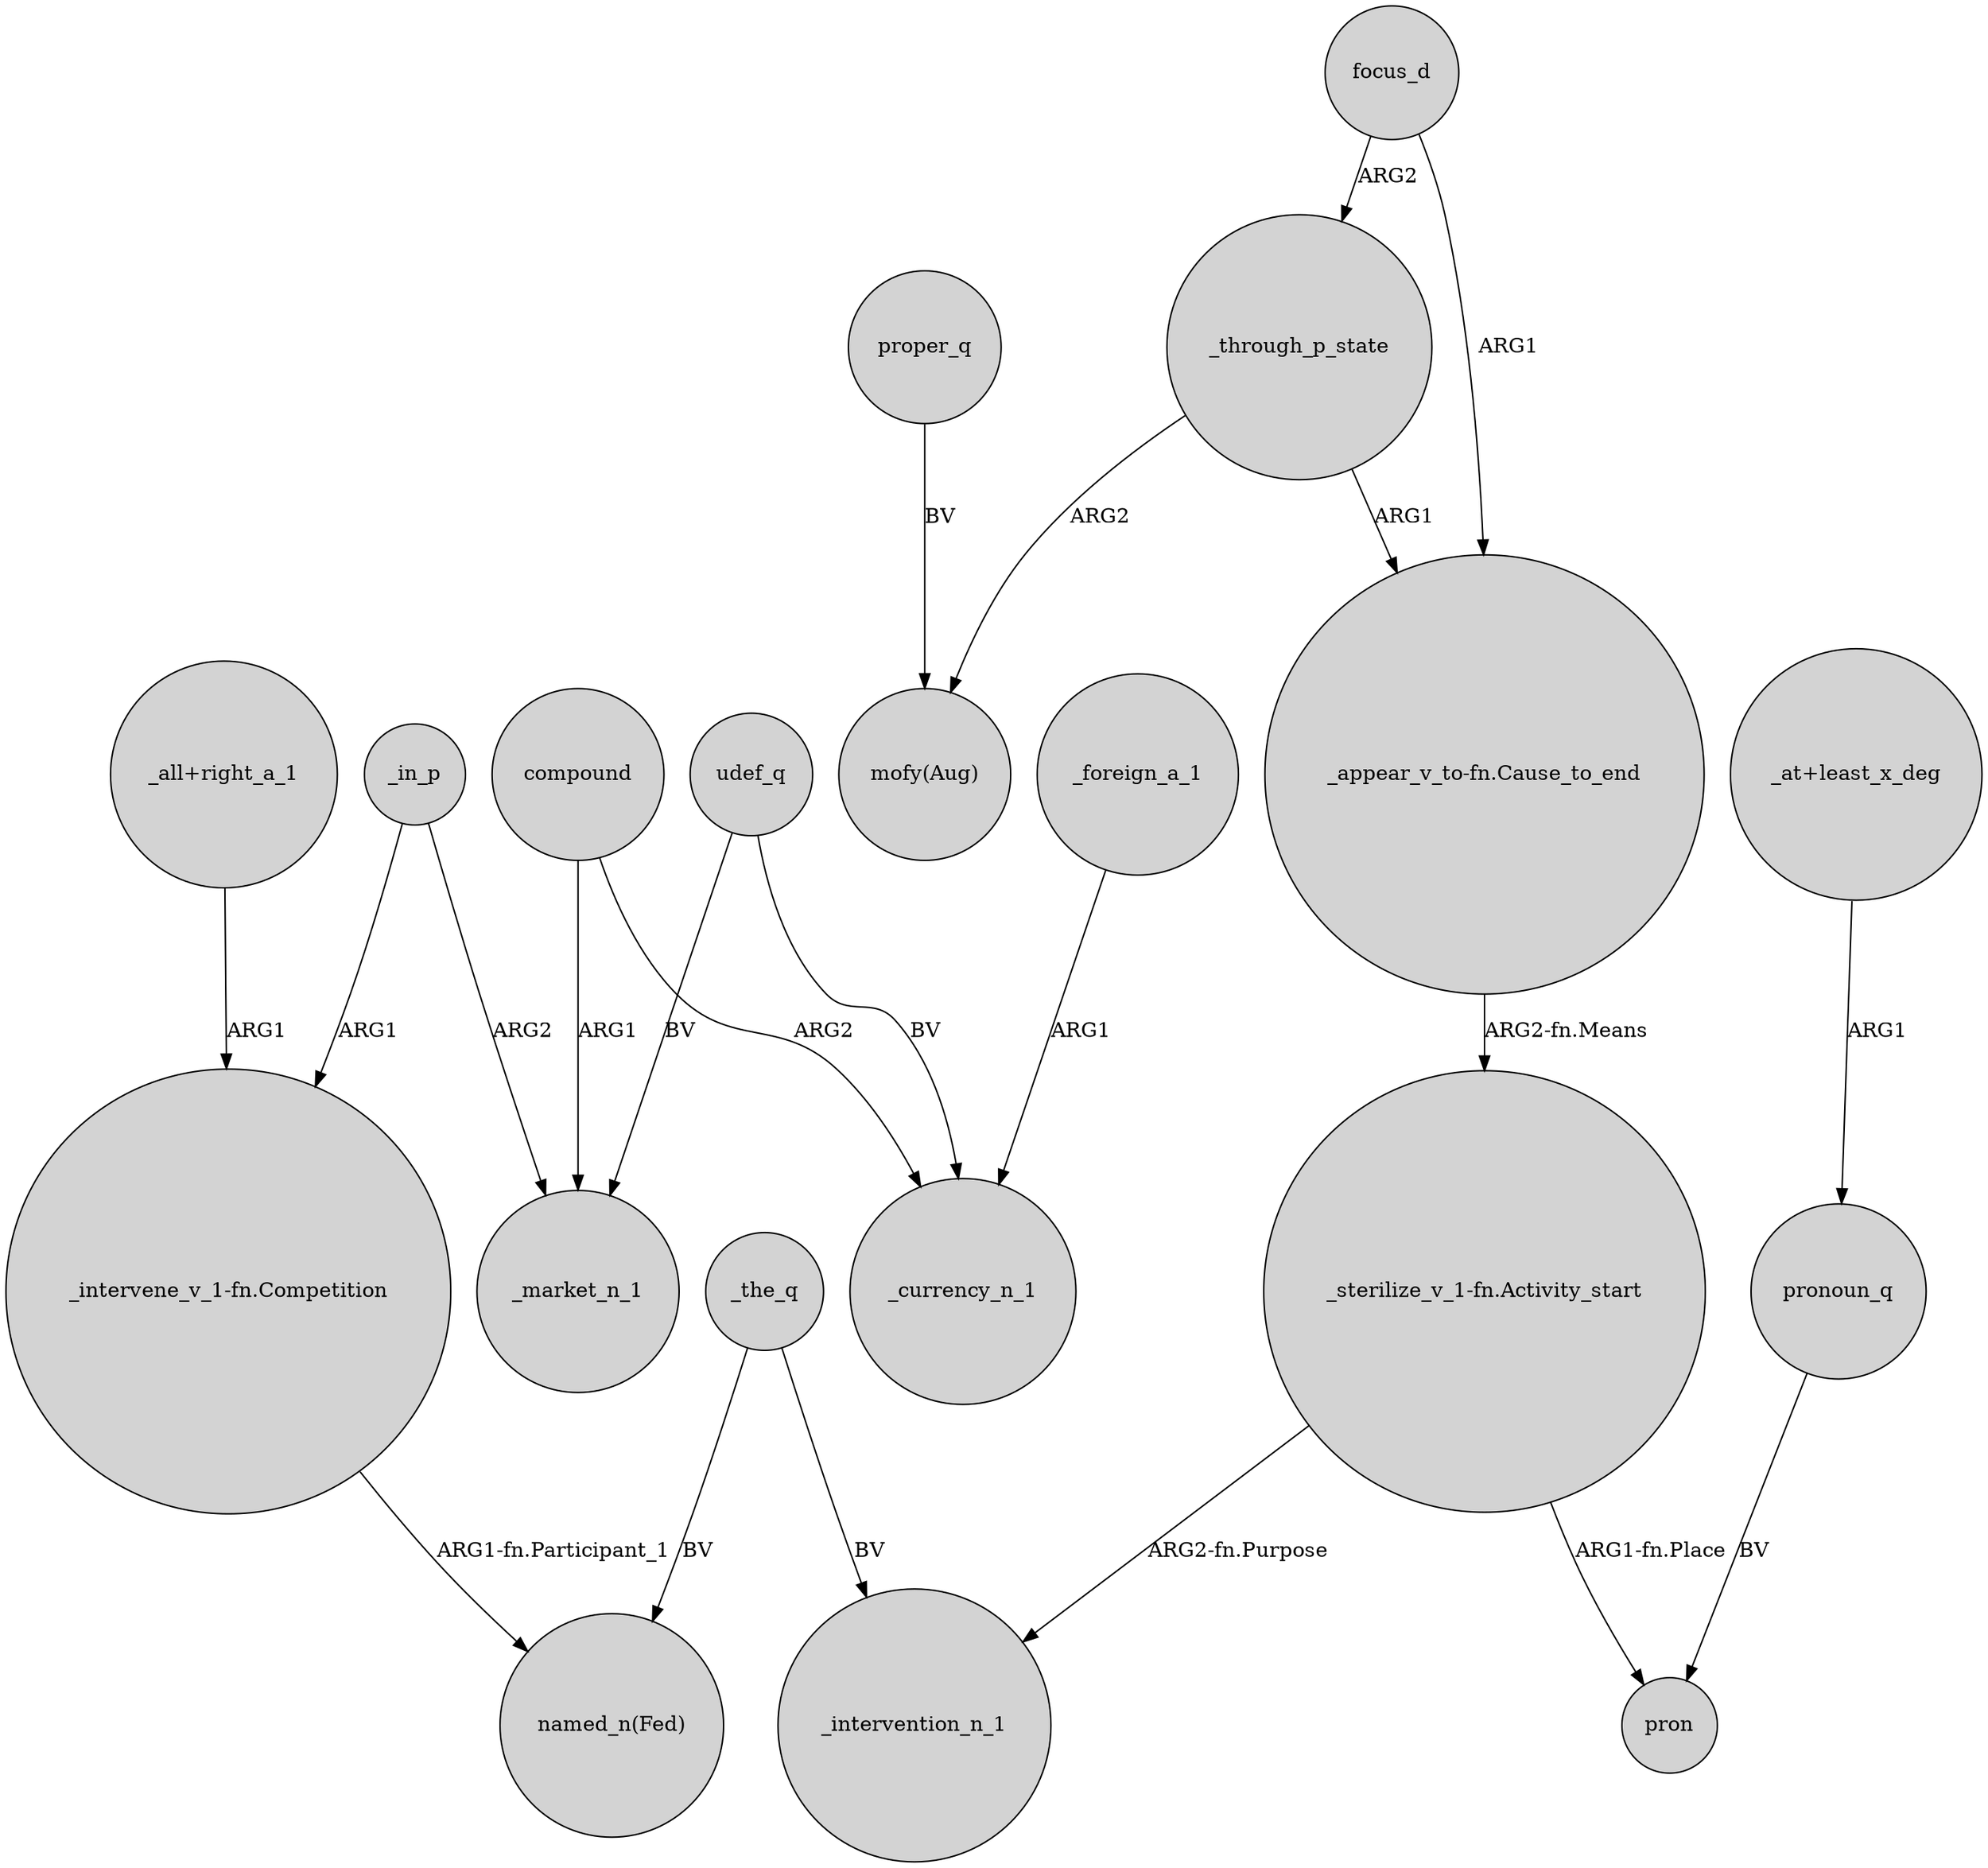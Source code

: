digraph {
	node [shape=circle style=filled]
	udef_q -> _market_n_1 [label=BV]
	_foreign_a_1 -> _currency_n_1 [label=ARG1]
	"_intervene_v_1-fn.Competition" -> "named_n(Fed)" [label="ARG1-fn.Participant_1"]
	"_appear_v_to-fn.Cause_to_end" -> "_sterilize_v_1-fn.Activity_start" [label="ARG2-fn.Means"]
	udef_q -> _currency_n_1 [label=BV]
	proper_q -> "mofy(Aug)" [label=BV]
	_the_q -> "named_n(Fed)" [label=BV]
	_in_p -> "_intervene_v_1-fn.Competition" [label=ARG1]
	pronoun_q -> pron [label=BV]
	"_sterilize_v_1-fn.Activity_start" -> _intervention_n_1 [label="ARG2-fn.Purpose"]
	_in_p -> _market_n_1 [label=ARG2]
	focus_d -> _through_p_state [label=ARG2]
	"_sterilize_v_1-fn.Activity_start" -> pron [label="ARG1-fn.Place"]
	focus_d -> "_appear_v_to-fn.Cause_to_end" [label=ARG1]
	"_at+least_x_deg" -> pronoun_q [label=ARG1]
	"_all+right_a_1" -> "_intervene_v_1-fn.Competition" [label=ARG1]
	_the_q -> _intervention_n_1 [label=BV]
	_through_p_state -> "mofy(Aug)" [label=ARG2]
	compound -> _market_n_1 [label=ARG1]
	_through_p_state -> "_appear_v_to-fn.Cause_to_end" [label=ARG1]
	compound -> _currency_n_1 [label=ARG2]
}
